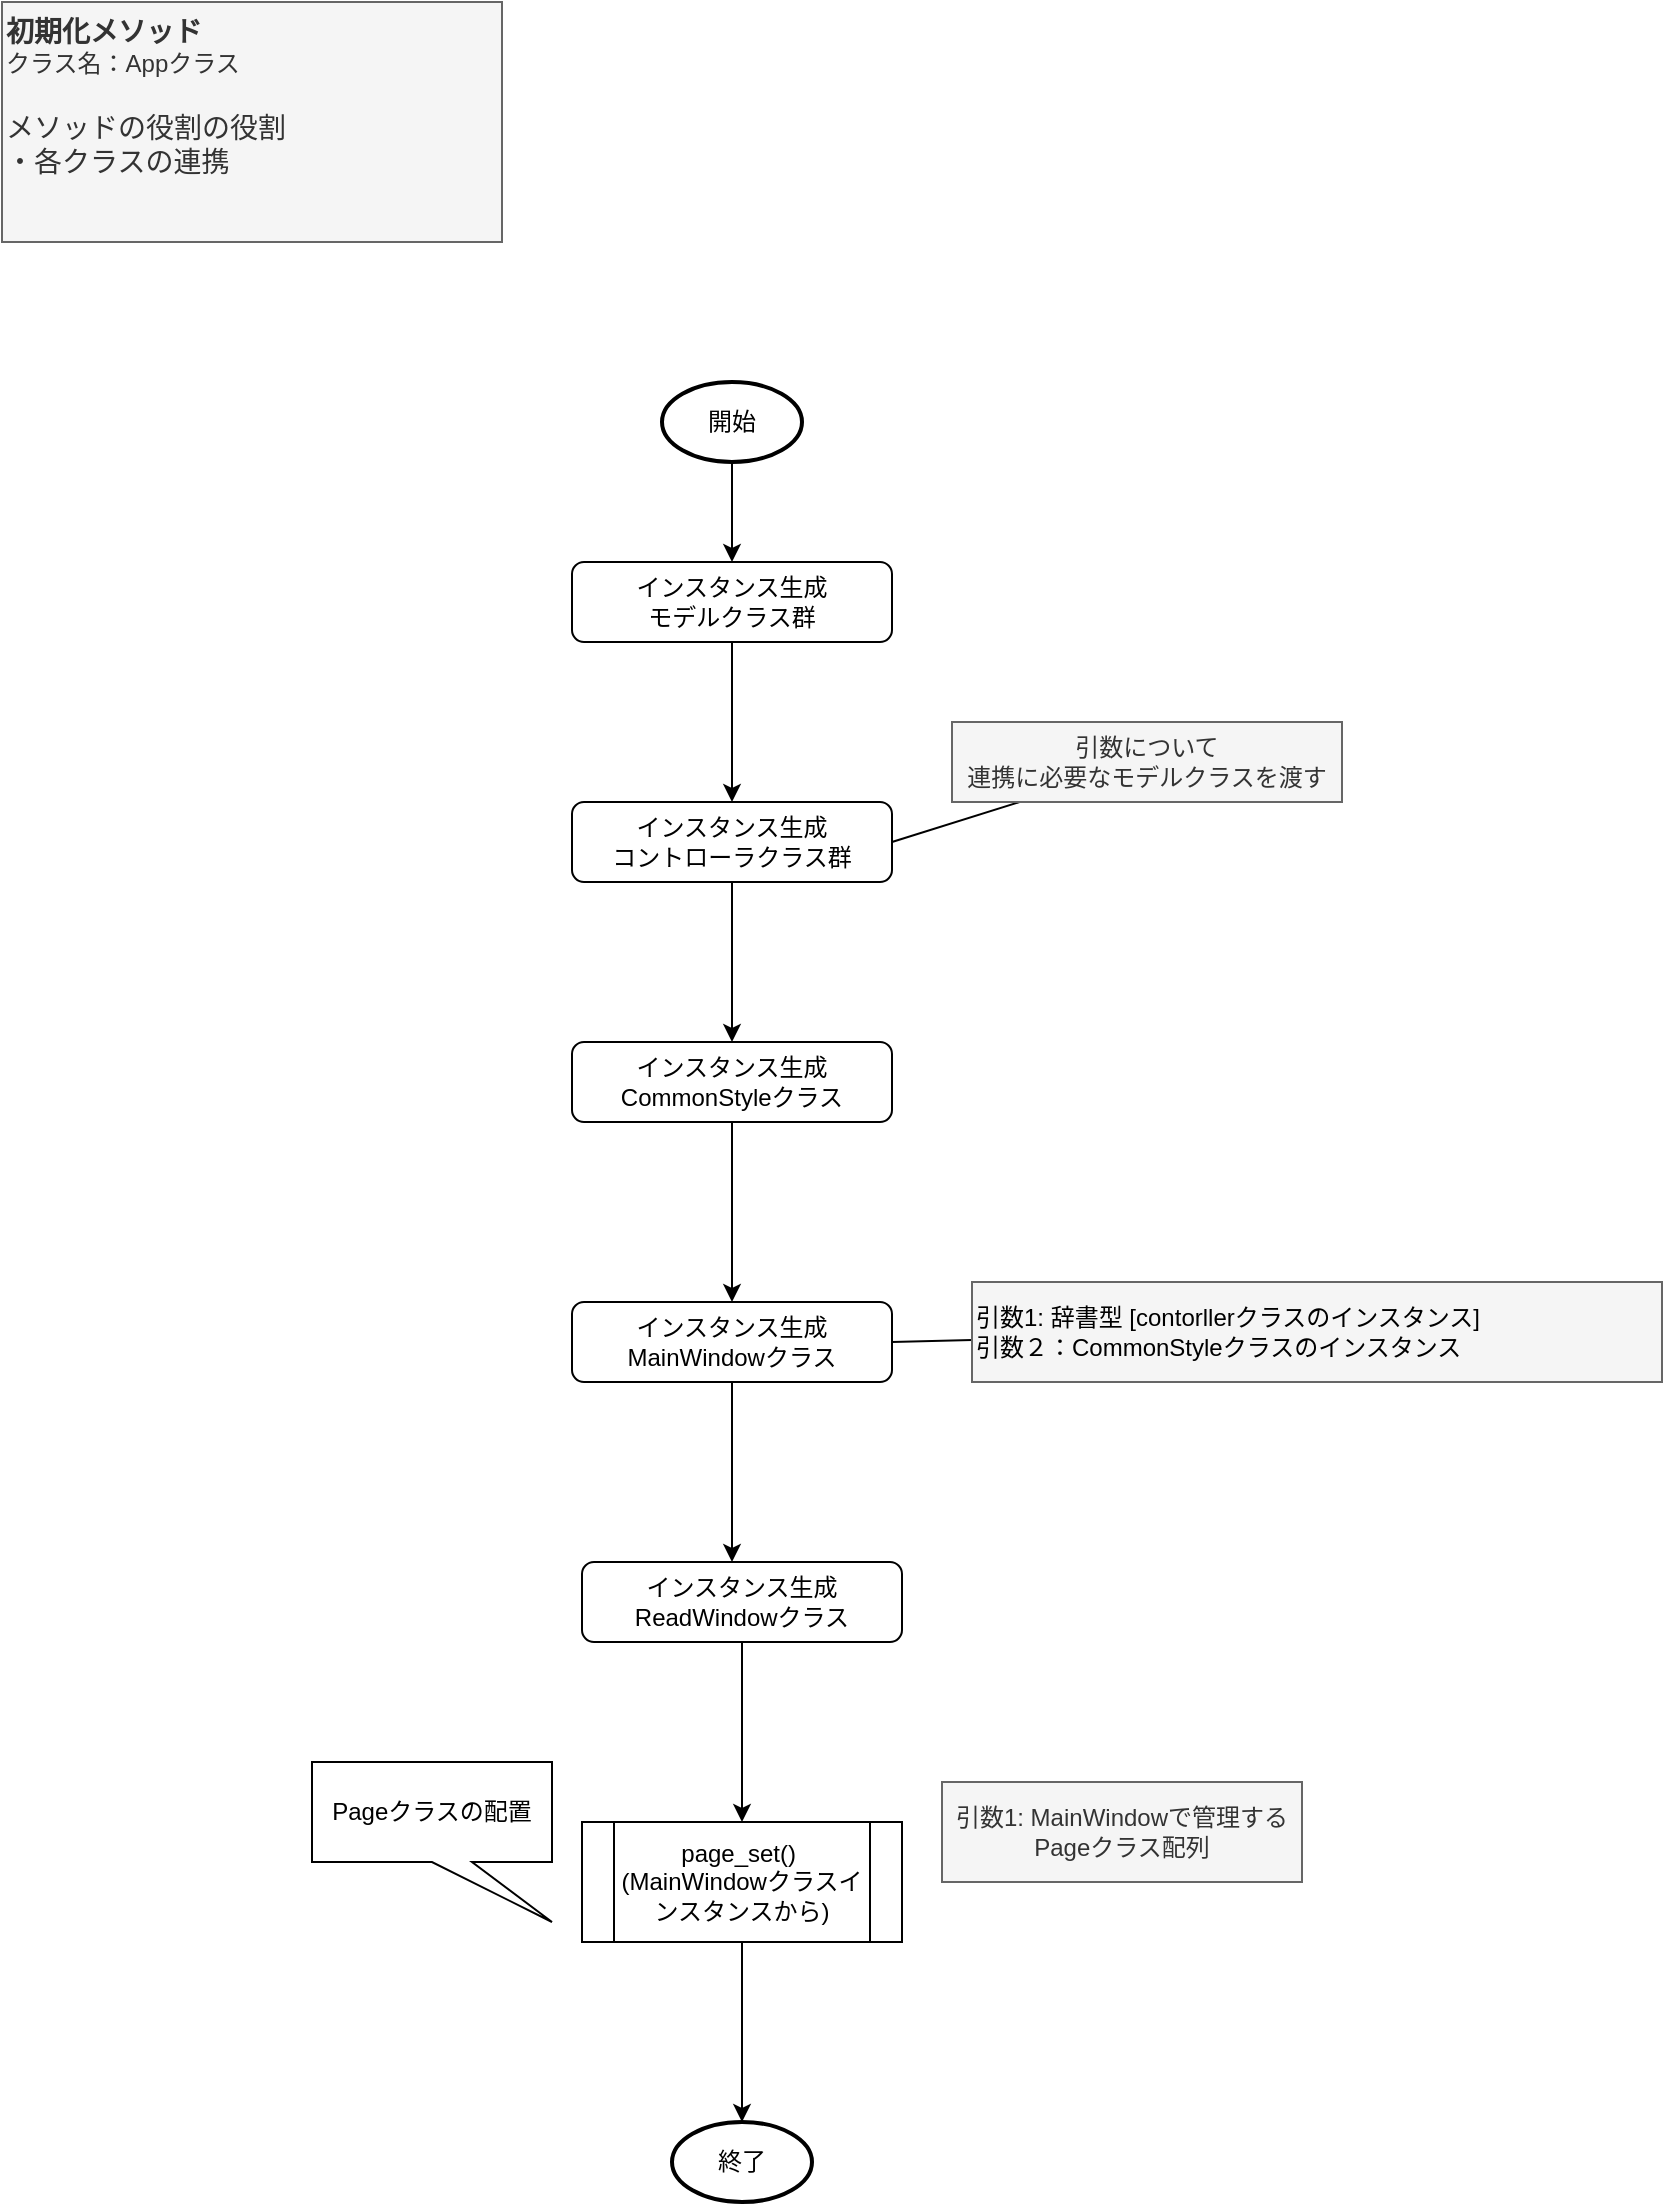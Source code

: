 <mxfile>
    <diagram id="HLZWRK7obLb7gdV-u_Pq" name="__init__(Appクラス)">
        <mxGraphModel dx="801" dy="627" grid="1" gridSize="10" guides="1" tooltips="1" connect="1" arrows="1" fold="1" page="1" pageScale="1" pageWidth="827" pageHeight="1169" math="0" shadow="0">
            <root>
                <mxCell id="0"/>
                <mxCell id="1" parent="0"/>
                <mxCell id="2" value="&lt;span style=&quot;font-size: 14px;&quot;&gt;&lt;b&gt;初期化メソッド&lt;/b&gt;&lt;/span&gt;&lt;br&gt;クラス名：Appクラス&lt;br&gt;&lt;div&gt;&lt;b&gt;&lt;font style=&quot;font-size: 14px;&quot;&gt;&lt;br&gt;&lt;/font&gt;&lt;/b&gt;&lt;/div&gt;&lt;div&gt;&lt;span style=&quot;font-size: 14px;&quot;&gt;メソッドの役割の役割&lt;/span&gt;&lt;/div&gt;&lt;div&gt;&lt;span style=&quot;font-size: 14px;&quot;&gt;・各クラスの連携&lt;/span&gt;&lt;/div&gt;" style="text;html=1;align=left;verticalAlign=top;whiteSpace=wrap;rounded=0;fillColor=#f5f5f5;fontColor=#333333;strokeColor=#666666;" parent="1" vertex="1">
                    <mxGeometry x="10" y="10" width="250" height="120" as="geometry"/>
                </mxCell>
                <mxCell id="3" value="" style="edgeStyle=orthogonalEdgeStyle;rounded=0;orthogonalLoop=1;jettySize=auto;html=1;" parent="1" source="4" target="8" edge="1">
                    <mxGeometry relative="1" as="geometry"/>
                </mxCell>
                <mxCell id="4" value="インスタンス生成&lt;div&gt;モデルクラス群&lt;br&gt;&lt;/div&gt;" style="rounded=1;whiteSpace=wrap;html=1;fontSize=12;glass=0;strokeWidth=1;shadow=0;" parent="1" vertex="1">
                    <mxGeometry x="295" y="290" width="160" height="40" as="geometry"/>
                </mxCell>
                <mxCell id="5" value="" style="edgeStyle=orthogonalEdgeStyle;rounded=0;orthogonalLoop=1;jettySize=auto;html=1;" parent="1" source="6" target="4" edge="1">
                    <mxGeometry relative="1" as="geometry"/>
                </mxCell>
                <mxCell id="6" value="開始" style="strokeWidth=2;html=1;shape=mxgraph.flowchart.start_1;whiteSpace=wrap;" parent="1" vertex="1">
                    <mxGeometry x="340" y="200" width="70" height="40" as="geometry"/>
                </mxCell>
                <mxCell id="7" value="" style="edgeStyle=orthogonalEdgeStyle;rounded=0;orthogonalLoop=1;jettySize=auto;html=1;" parent="1" source="8" target="16" edge="1">
                    <mxGeometry relative="1" as="geometry"/>
                </mxCell>
                <mxCell id="8" value="インスタンス生成&lt;div&gt;コントローラクラス群&lt;br&gt;&lt;/div&gt;" style="rounded=1;whiteSpace=wrap;html=1;fontSize=12;glass=0;strokeWidth=1;shadow=0;" parent="1" vertex="1">
                    <mxGeometry x="295" y="410" width="160" height="40" as="geometry"/>
                </mxCell>
                <mxCell id="9" style="rounded=0;orthogonalLoop=1;jettySize=auto;html=1;entryX=1;entryY=0.5;entryDx=0;entryDy=0;endArrow=none;endFill=0;" parent="1" source="10" target="8" edge="1">
                    <mxGeometry relative="1" as="geometry"/>
                </mxCell>
                <mxCell id="10" value="引数について&lt;div&gt;連携に必要なモデルクラスを渡す&lt;/div&gt;" style="text;html=1;align=center;verticalAlign=middle;whiteSpace=wrap;rounded=0;fillColor=#f5f5f5;fontColor=#333333;strokeColor=#666666;" parent="1" vertex="1">
                    <mxGeometry x="485" y="370" width="195" height="40" as="geometry"/>
                </mxCell>
                <mxCell id="11" value="インスタンス生成&lt;div&gt;MainWindowクラス&lt;br&gt;&lt;/div&gt;" style="rounded=1;whiteSpace=wrap;html=1;fontSize=12;glass=0;strokeWidth=1;shadow=0;" parent="1" vertex="1">
                    <mxGeometry x="295" y="660" width="160" height="40" as="geometry"/>
                </mxCell>
                <mxCell id="12" style="rounded=0;orthogonalLoop=1;jettySize=auto;html=1;entryX=1;entryY=0.5;entryDx=0;entryDy=0;endArrow=none;endFill=0;" parent="1" source="13" target="11" edge="1">
                    <mxGeometry relative="1" as="geometry">
                        <mxPoint x="455" y="640" as="targetPoint"/>
                    </mxGeometry>
                </mxCell>
                <mxCell id="13" value="&lt;div&gt;&lt;div&gt;&lt;span style=&quot;color: rgb(0, 0, 0);&quot;&gt;引数1: 辞書型 [contorllerクラスのインスタンス]&lt;br&gt;&lt;/span&gt;&lt;font color=&quot;#000000&quot;&gt;引数２：CommonStyleクラスのインスタンス&lt;/font&gt;&lt;span style=&quot;color: rgb(0, 0, 0);&quot;&gt;&lt;br&gt;&lt;/span&gt;&lt;/div&gt;&lt;/div&gt;" style="text;html=1;align=left;verticalAlign=middle;whiteSpace=wrap;rounded=0;fillColor=#f5f5f5;fontColor=#333333;strokeColor=#666666;" parent="1" vertex="1">
                    <mxGeometry x="495" y="650" width="345" height="50" as="geometry"/>
                </mxCell>
                <mxCell id="14" style="edgeStyle=orthogonalEdgeStyle;rounded=0;orthogonalLoop=1;jettySize=auto;html=1;entryX=0.5;entryY=0;entryDx=0;entryDy=0;entryPerimeter=0;" parent="1" source="11" edge="1">
                    <mxGeometry relative="1" as="geometry">
                        <mxPoint x="375" y="790" as="targetPoint"/>
                    </mxGeometry>
                </mxCell>
                <mxCell id="15" value="" style="edgeStyle=orthogonalEdgeStyle;rounded=0;orthogonalLoop=1;jettySize=auto;html=1;" parent="1" source="16" target="11" edge="1">
                    <mxGeometry relative="1" as="geometry"/>
                </mxCell>
                <mxCell id="16" value="インスタンス生成&lt;div&gt;Common&lt;span style=&quot;background-color: initial;&quot;&gt;Styleクラス&lt;/span&gt;&lt;/div&gt;" style="rounded=1;whiteSpace=wrap;html=1;fontSize=12;glass=0;strokeWidth=1;shadow=0;" parent="1" vertex="1">
                    <mxGeometry x="295" y="530" width="160" height="40" as="geometry"/>
                </mxCell>
                <mxCell id="17" value="" style="edgeStyle=orthogonalEdgeStyle;rounded=0;orthogonalLoop=1;jettySize=auto;html=1;" parent="1" source="18" edge="1">
                    <mxGeometry relative="1" as="geometry">
                        <mxPoint x="380" y="920" as="targetPoint"/>
                    </mxGeometry>
                </mxCell>
                <mxCell id="18" value="インスタンス生成&lt;div&gt;ReadWindowクラス&lt;br&gt;&lt;/div&gt;" style="rounded=1;whiteSpace=wrap;html=1;fontSize=12;glass=0;strokeWidth=1;shadow=0;" parent="1" vertex="1">
                    <mxGeometry x="300" y="790" width="160" height="40" as="geometry"/>
                </mxCell>
                <mxCell id="26" value="終了" style="strokeWidth=2;html=1;shape=mxgraph.flowchart.start_1;whiteSpace=wrap;" parent="1" vertex="1">
                    <mxGeometry x="345" y="1070" width="70" height="40" as="geometry"/>
                </mxCell>
                <mxCell id="27" value="" style="edgeStyle=orthogonalEdgeStyle;rounded=0;orthogonalLoop=1;jettySize=auto;html=1;" parent="1" source="28" edge="1">
                    <mxGeometry relative="1" as="geometry">
                        <mxPoint x="380" y="1070" as="targetPoint"/>
                    </mxGeometry>
                </mxCell>
                <mxCell id="28" value="&lt;div style=&quot;&quot;&gt;&lt;span style=&quot;background-color: initial;&quot;&gt;page_set&lt;/span&gt;&lt;span style=&quot;background-color: initial;&quot;&gt;()&amp;nbsp;&lt;/span&gt;&lt;/div&gt;(MainWindowクラスインスタンスから)" style="shape=process;whiteSpace=wrap;html=1;backgroundOutline=1;" parent="1" vertex="1">
                    <mxGeometry x="300" y="920" width="160" height="60" as="geometry"/>
                </mxCell>
                <mxCell id="30" value="&lt;div&gt;&lt;span style=&quot;background-color: initial;&quot;&gt;引数1: MainWindowで管理するPageクラス配列&lt;/span&gt;&lt;br&gt;&lt;/div&gt;" style="text;html=1;align=center;verticalAlign=middle;whiteSpace=wrap;rounded=0;fillColor=#f5f5f5;fontColor=#333333;strokeColor=#666666;" parent="1" vertex="1">
                    <mxGeometry x="480" y="900" width="180" height="50" as="geometry"/>
                </mxCell>
                <mxCell id="32" value="Pageクラスの配置" style="shape=callout;whiteSpace=wrap;html=1;perimeter=calloutPerimeter;position2=1;" parent="1" vertex="1">
                    <mxGeometry x="165" y="890" width="120" height="80" as="geometry"/>
                </mxCell>
            </root>
        </mxGraphModel>
    </diagram>
</mxfile>